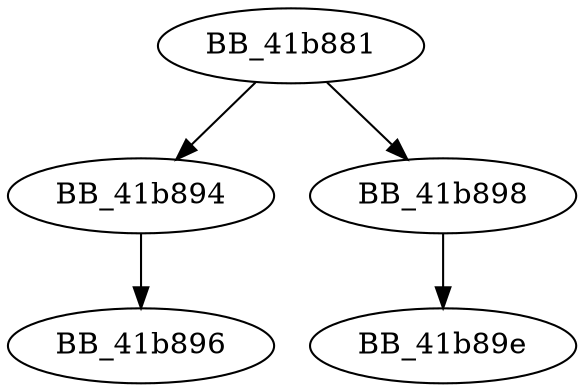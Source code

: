 DiGraph ___crtFlsFree{
BB_41b881->BB_41b894
BB_41b881->BB_41b898
BB_41b894->BB_41b896
BB_41b898->BB_41b89e
}
